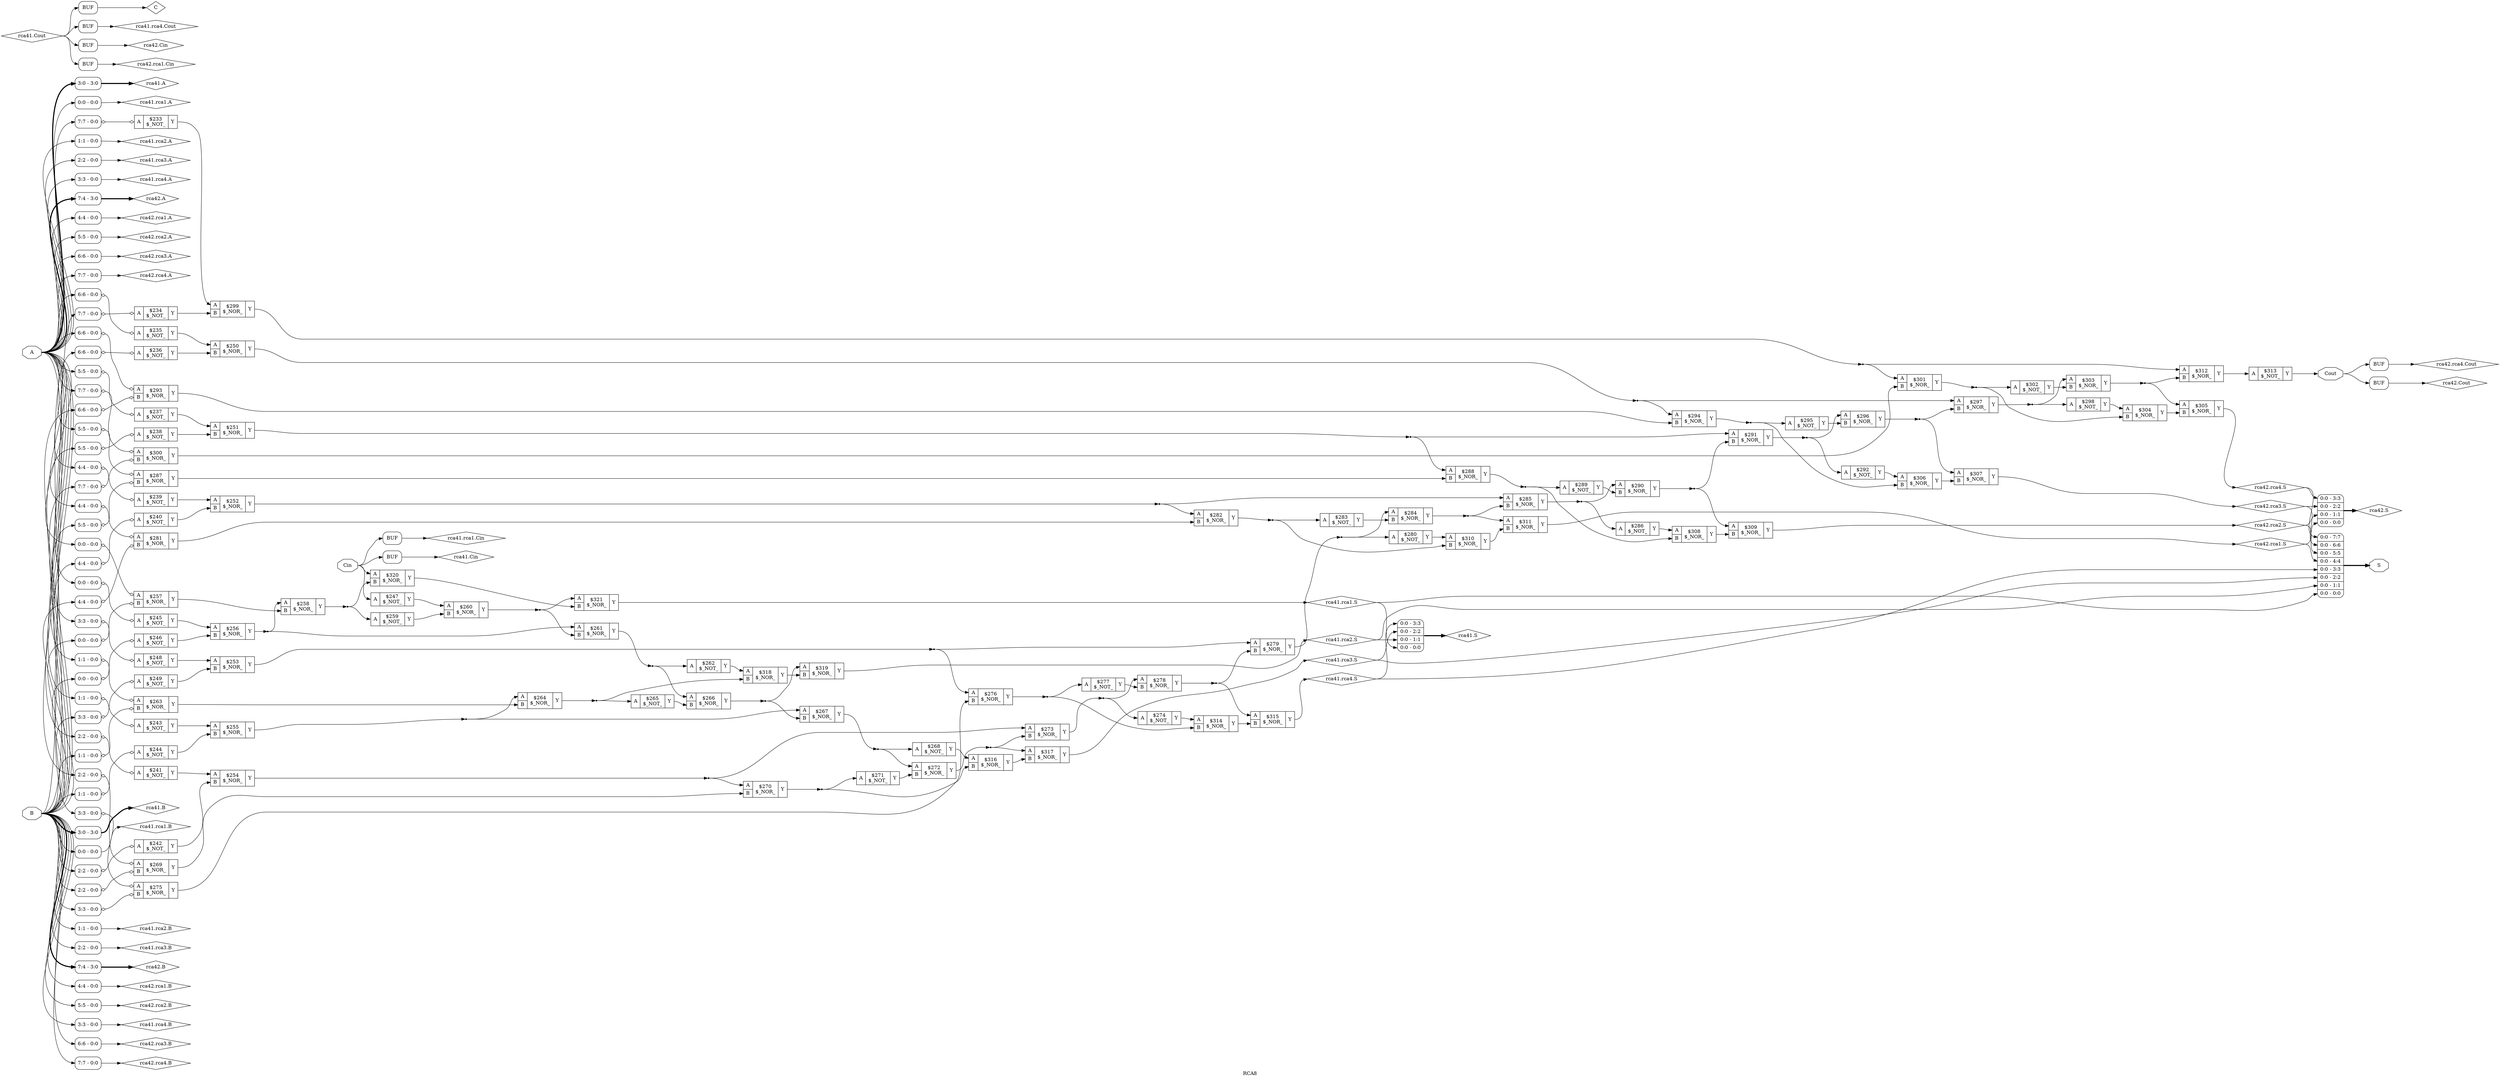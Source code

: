 digraph "RCA8" {
label="RCA8";
rankdir="LR";
remincross=true;
n81 [ shape=octagon, label="A", color="black", fontcolor="black" ];
n82 [ shape=octagon, label="B", color="black", fontcolor="black" ];
n83 [ shape=diamond, label="C", color="black", fontcolor="black" ];
n84 [ shape=octagon, label="Cin", color="black", fontcolor="black" ];
n85 [ shape=octagon, label="Cout", color="black", fontcolor="black" ];
n86 [ shape=octagon, label="S", color="black", fontcolor="black" ];
n87 [ shape=diamond, label="rca41.A", color="black", fontcolor="black" ];
n88 [ shape=diamond, label="rca41.B", color="black", fontcolor="black" ];
n89 [ shape=diamond, label="rca41.Cin", color="black", fontcolor="black" ];
n90 [ shape=diamond, label="rca41.Cout", color="black", fontcolor="black" ];
n91 [ shape=diamond, label="rca41.S", color="black", fontcolor="black" ];
n92 [ shape=diamond, label="rca41.rca1.A", color="black", fontcolor="black" ];
n93 [ shape=diamond, label="rca41.rca1.B", color="black", fontcolor="black" ];
n94 [ shape=diamond, label="rca41.rca1.Cin", color="black", fontcolor="black" ];
n95 [ shape=diamond, label="rca41.rca1.S", color="black", fontcolor="black" ];
n96 [ shape=diamond, label="rca41.rca2.A", color="black", fontcolor="black" ];
n97 [ shape=diamond, label="rca41.rca2.B", color="black", fontcolor="black" ];
n98 [ shape=diamond, label="rca41.rca2.S", color="black", fontcolor="black" ];
n99 [ shape=diamond, label="rca41.rca3.A", color="black", fontcolor="black" ];
n100 [ shape=diamond, label="rca41.rca3.B", color="black", fontcolor="black" ];
n101 [ shape=diamond, label="rca41.rca3.S", color="black", fontcolor="black" ];
n102 [ shape=diamond, label="rca41.rca4.A", color="black", fontcolor="black" ];
n103 [ shape=diamond, label="rca41.rca4.B", color="black", fontcolor="black" ];
n104 [ shape=diamond, label="rca41.rca4.Cout", color="black", fontcolor="black" ];
n105 [ shape=diamond, label="rca41.rca4.S", color="black", fontcolor="black" ];
n106 [ shape=diamond, label="rca42.A", color="black", fontcolor="black" ];
n107 [ shape=diamond, label="rca42.B", color="black", fontcolor="black" ];
n108 [ shape=diamond, label="rca42.Cin", color="black", fontcolor="black" ];
n109 [ shape=diamond, label="rca42.Cout", color="black", fontcolor="black" ];
n110 [ shape=diamond, label="rca42.S", color="black", fontcolor="black" ];
n111 [ shape=diamond, label="rca42.rca1.A", color="black", fontcolor="black" ];
n112 [ shape=diamond, label="rca42.rca1.B", color="black", fontcolor="black" ];
n113 [ shape=diamond, label="rca42.rca1.Cin", color="black", fontcolor="black" ];
n114 [ shape=diamond, label="rca42.rca1.S", color="black", fontcolor="black" ];
n115 [ shape=diamond, label="rca42.rca2.A", color="black", fontcolor="black" ];
n116 [ shape=diamond, label="rca42.rca2.B", color="black", fontcolor="black" ];
n117 [ shape=diamond, label="rca42.rca2.S", color="black", fontcolor="black" ];
n118 [ shape=diamond, label="rca42.rca3.A", color="black", fontcolor="black" ];
n119 [ shape=diamond, label="rca42.rca3.B", color="black", fontcolor="black" ];
n120 [ shape=diamond, label="rca42.rca3.S", color="black", fontcolor="black" ];
n121 [ shape=diamond, label="rca42.rca4.A", color="black", fontcolor="black" ];
n122 [ shape=diamond, label="rca42.rca4.B", color="black", fontcolor="black" ];
n123 [ shape=diamond, label="rca42.rca4.Cout", color="black", fontcolor="black" ];
n124 [ shape=diamond, label="rca42.rca4.S", color="black", fontcolor="black" ];
c126 [ shape=record, label="{{<p81> A}|$233\n$_NOT_|{<p125> Y}}" ];
x0 [ shape=record, style=rounded, label="<s0> 7:7 - 0:0 " ];
x0:e -> c126:p81:w [arrowhead=odiamond, arrowtail=odiamond, dir=both, color="black", label=""];
c127 [ shape=record, label="{{<p81> A}|$234\n$_NOT_|{<p125> Y}}" ];
x1 [ shape=record, style=rounded, label="<s0> 7:7 - 0:0 " ];
x1:e -> c127:p81:w [arrowhead=odiamond, arrowtail=odiamond, dir=both, color="black", label=""];
c128 [ shape=record, label="{{<p81> A}|$235\n$_NOT_|{<p125> Y}}" ];
x2 [ shape=record, style=rounded, label="<s0> 6:6 - 0:0 " ];
x2:e -> c128:p81:w [arrowhead=odiamond, arrowtail=odiamond, dir=both, color="black", label=""];
c129 [ shape=record, label="{{<p81> A}|$236\n$_NOT_|{<p125> Y}}" ];
x3 [ shape=record, style=rounded, label="<s0> 6:6 - 0:0 " ];
x3:e -> c129:p81:w [arrowhead=odiamond, arrowtail=odiamond, dir=both, color="black", label=""];
c130 [ shape=record, label="{{<p81> A}|$237\n$_NOT_|{<p125> Y}}" ];
x4 [ shape=record, style=rounded, label="<s0> 5:5 - 0:0 " ];
x4:e -> c130:p81:w [arrowhead=odiamond, arrowtail=odiamond, dir=both, color="black", label=""];
c131 [ shape=record, label="{{<p81> A}|$238\n$_NOT_|{<p125> Y}}" ];
x5 [ shape=record, style=rounded, label="<s0> 5:5 - 0:0 " ];
x5:e -> c131:p81:w [arrowhead=odiamond, arrowtail=odiamond, dir=both, color="black", label=""];
c132 [ shape=record, label="{{<p81> A}|$239\n$_NOT_|{<p125> Y}}" ];
x6 [ shape=record, style=rounded, label="<s0> 4:4 - 0:0 " ];
x6:e -> c132:p81:w [arrowhead=odiamond, arrowtail=odiamond, dir=both, color="black", label=""];
c133 [ shape=record, label="{{<p81> A}|$240\n$_NOT_|{<p125> Y}}" ];
x7 [ shape=record, style=rounded, label="<s0> 4:4 - 0:0 " ];
x7:e -> c133:p81:w [arrowhead=odiamond, arrowtail=odiamond, dir=both, color="black", label=""];
c134 [ shape=record, label="{{<p81> A}|$241\n$_NOT_|{<p125> Y}}" ];
x8 [ shape=record, style=rounded, label="<s0> 2:2 - 0:0 " ];
x8:e -> c134:p81:w [arrowhead=odiamond, arrowtail=odiamond, dir=both, color="black", label=""];
c135 [ shape=record, label="{{<p81> A}|$242\n$_NOT_|{<p125> Y}}" ];
x9 [ shape=record, style=rounded, label="<s0> 2:2 - 0:0 " ];
x9:e -> c135:p81:w [arrowhead=odiamond, arrowtail=odiamond, dir=both, color="black", label=""];
c136 [ shape=record, label="{{<p81> A}|$243\n$_NOT_|{<p125> Y}}" ];
x10 [ shape=record, style=rounded, label="<s0> 1:1 - 0:0 " ];
x10:e -> c136:p81:w [arrowhead=odiamond, arrowtail=odiamond, dir=both, color="black", label=""];
c137 [ shape=record, label="{{<p81> A}|$244\n$_NOT_|{<p125> Y}}" ];
x11 [ shape=record, style=rounded, label="<s0> 1:1 - 0:0 " ];
x11:e -> c137:p81:w [arrowhead=odiamond, arrowtail=odiamond, dir=both, color="black", label=""];
c138 [ shape=record, label="{{<p81> A}|$245\n$_NOT_|{<p125> Y}}" ];
x12 [ shape=record, style=rounded, label="<s0> 0:0 - 0:0 " ];
x12:e -> c138:p81:w [arrowhead=odiamond, arrowtail=odiamond, dir=both, color="black", label=""];
c139 [ shape=record, label="{{<p81> A}|$246\n$_NOT_|{<p125> Y}}" ];
x13 [ shape=record, style=rounded, label="<s0> 0:0 - 0:0 " ];
x13:e -> c139:p81:w [arrowhead=odiamond, arrowtail=odiamond, dir=both, color="black", label=""];
c140 [ shape=record, label="{{<p81> A}|$247\n$_NOT_|{<p125> Y}}" ];
c141 [ shape=record, label="{{<p81> A}|$248\n$_NOT_|{<p125> Y}}" ];
x14 [ shape=record, style=rounded, label="<s0> 3:3 - 0:0 " ];
x14:e -> c141:p81:w [arrowhead=odiamond, arrowtail=odiamond, dir=both, color="black", label=""];
c142 [ shape=record, label="{{<p81> A}|$249\n$_NOT_|{<p125> Y}}" ];
x15 [ shape=record, style=rounded, label="<s0> 3:3 - 0:0 " ];
x15:e -> c142:p81:w [arrowhead=odiamond, arrowtail=odiamond, dir=both, color="black", label=""];
c143 [ shape=record, label="{{<p81> A|<p82> B}|$250\n$_NOR_|{<p125> Y}}" ];
c144 [ shape=record, label="{{<p81> A|<p82> B}|$251\n$_NOR_|{<p125> Y}}" ];
c145 [ shape=record, label="{{<p81> A|<p82> B}|$252\n$_NOR_|{<p125> Y}}" ];
c146 [ shape=record, label="{{<p81> A|<p82> B}|$253\n$_NOR_|{<p125> Y}}" ];
c147 [ shape=record, label="{{<p81> A|<p82> B}|$254\n$_NOR_|{<p125> Y}}" ];
c148 [ shape=record, label="{{<p81> A|<p82> B}|$255\n$_NOR_|{<p125> Y}}" ];
c149 [ shape=record, label="{{<p81> A|<p82> B}|$256\n$_NOR_|{<p125> Y}}" ];
c150 [ shape=record, label="{{<p81> A|<p82> B}|$257\n$_NOR_|{<p125> Y}}" ];
x16 [ shape=record, style=rounded, label="<s0> 0:0 - 0:0 " ];
x16:e -> c150:p81:w [arrowhead=odiamond, arrowtail=odiamond, dir=both, color="black", label=""];
x17 [ shape=record, style=rounded, label="<s0> 0:0 - 0:0 " ];
x17:e -> c150:p82:w [arrowhead=odiamond, arrowtail=odiamond, dir=both, color="black", label=""];
c151 [ shape=record, label="{{<p81> A|<p82> B}|$258\n$_NOR_|{<p125> Y}}" ];
c152 [ shape=record, label="{{<p81> A}|$259\n$_NOT_|{<p125> Y}}" ];
c153 [ shape=record, label="{{<p81> A|<p82> B}|$260\n$_NOR_|{<p125> Y}}" ];
c154 [ shape=record, label="{{<p81> A|<p82> B}|$261\n$_NOR_|{<p125> Y}}" ];
c155 [ shape=record, label="{{<p81> A}|$262\n$_NOT_|{<p125> Y}}" ];
c156 [ shape=record, label="{{<p81> A|<p82> B}|$263\n$_NOR_|{<p125> Y}}" ];
x18 [ shape=record, style=rounded, label="<s0> 1:1 - 0:0 " ];
x18:e -> c156:p81:w [arrowhead=odiamond, arrowtail=odiamond, dir=both, color="black", label=""];
x19 [ shape=record, style=rounded, label="<s0> 1:1 - 0:0 " ];
x19:e -> c156:p82:w [arrowhead=odiamond, arrowtail=odiamond, dir=both, color="black", label=""];
c157 [ shape=record, label="{{<p81> A|<p82> B}|$264\n$_NOR_|{<p125> Y}}" ];
c158 [ shape=record, label="{{<p81> A}|$265\n$_NOT_|{<p125> Y}}" ];
c159 [ shape=record, label="{{<p81> A|<p82> B}|$266\n$_NOR_|{<p125> Y}}" ];
c160 [ shape=record, label="{{<p81> A|<p82> B}|$267\n$_NOR_|{<p125> Y}}" ];
c161 [ shape=record, label="{{<p81> A}|$268\n$_NOT_|{<p125> Y}}" ];
c162 [ shape=record, label="{{<p81> A|<p82> B}|$269\n$_NOR_|{<p125> Y}}" ];
x20 [ shape=record, style=rounded, label="<s0> 2:2 - 0:0 " ];
x20:e -> c162:p81:w [arrowhead=odiamond, arrowtail=odiamond, dir=both, color="black", label=""];
x21 [ shape=record, style=rounded, label="<s0> 2:2 - 0:0 " ];
x21:e -> c162:p82:w [arrowhead=odiamond, arrowtail=odiamond, dir=both, color="black", label=""];
c163 [ shape=record, label="{{<p81> A|<p82> B}|$270\n$_NOR_|{<p125> Y}}" ];
c164 [ shape=record, label="{{<p81> A}|$271\n$_NOT_|{<p125> Y}}" ];
c165 [ shape=record, label="{{<p81> A|<p82> B}|$272\n$_NOR_|{<p125> Y}}" ];
c166 [ shape=record, label="{{<p81> A|<p82> B}|$273\n$_NOR_|{<p125> Y}}" ];
c167 [ shape=record, label="{{<p81> A}|$274\n$_NOT_|{<p125> Y}}" ];
c168 [ shape=record, label="{{<p81> A|<p82> B}|$275\n$_NOR_|{<p125> Y}}" ];
x22 [ shape=record, style=rounded, label="<s0> 3:3 - 0:0 " ];
x22:e -> c168:p81:w [arrowhead=odiamond, arrowtail=odiamond, dir=both, color="black", label=""];
x23 [ shape=record, style=rounded, label="<s0> 3:3 - 0:0 " ];
x23:e -> c168:p82:w [arrowhead=odiamond, arrowtail=odiamond, dir=both, color="black", label=""];
c169 [ shape=record, label="{{<p81> A|<p82> B}|$276\n$_NOR_|{<p125> Y}}" ];
c170 [ shape=record, label="{{<p81> A}|$277\n$_NOT_|{<p125> Y}}" ];
c171 [ shape=record, label="{{<p81> A|<p82> B}|$278\n$_NOR_|{<p125> Y}}" ];
c172 [ shape=record, label="{{<p81> A|<p82> B}|$279\n$_NOR_|{<p125> Y}}" ];
c173 [ shape=record, label="{{<p81> A}|$280\n$_NOT_|{<p125> Y}}" ];
c174 [ shape=record, label="{{<p81> A|<p82> B}|$281\n$_NOR_|{<p125> Y}}" ];
x24 [ shape=record, style=rounded, label="<s0> 4:4 - 0:0 " ];
x24:e -> c174:p81:w [arrowhead=odiamond, arrowtail=odiamond, dir=both, color="black", label=""];
x25 [ shape=record, style=rounded, label="<s0> 4:4 - 0:0 " ];
x25:e -> c174:p82:w [arrowhead=odiamond, arrowtail=odiamond, dir=both, color="black", label=""];
c175 [ shape=record, label="{{<p81> A|<p82> B}|$282\n$_NOR_|{<p125> Y}}" ];
c176 [ shape=record, label="{{<p81> A}|$283\n$_NOT_|{<p125> Y}}" ];
c177 [ shape=record, label="{{<p81> A|<p82> B}|$284\n$_NOR_|{<p125> Y}}" ];
c178 [ shape=record, label="{{<p81> A|<p82> B}|$285\n$_NOR_|{<p125> Y}}" ];
c179 [ shape=record, label="{{<p81> A}|$286\n$_NOT_|{<p125> Y}}" ];
c180 [ shape=record, label="{{<p81> A|<p82> B}|$287\n$_NOR_|{<p125> Y}}" ];
x26 [ shape=record, style=rounded, label="<s0> 5:5 - 0:0 " ];
x26:e -> c180:p81:w [arrowhead=odiamond, arrowtail=odiamond, dir=both, color="black", label=""];
x27 [ shape=record, style=rounded, label="<s0> 5:5 - 0:0 " ];
x27:e -> c180:p82:w [arrowhead=odiamond, arrowtail=odiamond, dir=both, color="black", label=""];
c181 [ shape=record, label="{{<p81> A|<p82> B}|$288\n$_NOR_|{<p125> Y}}" ];
c182 [ shape=record, label="{{<p81> A}|$289\n$_NOT_|{<p125> Y}}" ];
c183 [ shape=record, label="{{<p81> A|<p82> B}|$290\n$_NOR_|{<p125> Y}}" ];
c184 [ shape=record, label="{{<p81> A|<p82> B}|$291\n$_NOR_|{<p125> Y}}" ];
c185 [ shape=record, label="{{<p81> A}|$292\n$_NOT_|{<p125> Y}}" ];
c186 [ shape=record, label="{{<p81> A|<p82> B}|$293\n$_NOR_|{<p125> Y}}" ];
x28 [ shape=record, style=rounded, label="<s0> 6:6 - 0:0 " ];
x28:e -> c186:p81:w [arrowhead=odiamond, arrowtail=odiamond, dir=both, color="black", label=""];
x29 [ shape=record, style=rounded, label="<s0> 6:6 - 0:0 " ];
x29:e -> c186:p82:w [arrowhead=odiamond, arrowtail=odiamond, dir=both, color="black", label=""];
c187 [ shape=record, label="{{<p81> A|<p82> B}|$294\n$_NOR_|{<p125> Y}}" ];
c188 [ shape=record, label="{{<p81> A}|$295\n$_NOT_|{<p125> Y}}" ];
c189 [ shape=record, label="{{<p81> A|<p82> B}|$296\n$_NOR_|{<p125> Y}}" ];
c190 [ shape=record, label="{{<p81> A|<p82> B}|$297\n$_NOR_|{<p125> Y}}" ];
c191 [ shape=record, label="{{<p81> A}|$298\n$_NOT_|{<p125> Y}}" ];
c192 [ shape=record, label="{{<p81> A|<p82> B}|$299\n$_NOR_|{<p125> Y}}" ];
c193 [ shape=record, label="{{<p81> A|<p82> B}|$300\n$_NOR_|{<p125> Y}}" ];
x30 [ shape=record, style=rounded, label="<s0> 7:7 - 0:0 " ];
x30:e -> c193:p81:w [arrowhead=odiamond, arrowtail=odiamond, dir=both, color="black", label=""];
x31 [ shape=record, style=rounded, label="<s0> 7:7 - 0:0 " ];
x31:e -> c193:p82:w [arrowhead=odiamond, arrowtail=odiamond, dir=both, color="black", label=""];
c194 [ shape=record, label="{{<p81> A|<p82> B}|$301\n$_NOR_|{<p125> Y}}" ];
c195 [ shape=record, label="{{<p81> A}|$302\n$_NOT_|{<p125> Y}}" ];
c196 [ shape=record, label="{{<p81> A|<p82> B}|$303\n$_NOR_|{<p125> Y}}" ];
c197 [ shape=record, label="{{<p81> A|<p82> B}|$304\n$_NOR_|{<p125> Y}}" ];
c198 [ shape=record, label="{{<p81> A|<p82> B}|$305\n$_NOR_|{<p125> Y}}" ];
c199 [ shape=record, label="{{<p81> A|<p82> B}|$306\n$_NOR_|{<p125> Y}}" ];
c200 [ shape=record, label="{{<p81> A|<p82> B}|$307\n$_NOR_|{<p125> Y}}" ];
c201 [ shape=record, label="{{<p81> A|<p82> B}|$308\n$_NOR_|{<p125> Y}}" ];
c202 [ shape=record, label="{{<p81> A|<p82> B}|$309\n$_NOR_|{<p125> Y}}" ];
c203 [ shape=record, label="{{<p81> A|<p82> B}|$310\n$_NOR_|{<p125> Y}}" ];
c204 [ shape=record, label="{{<p81> A|<p82> B}|$311\n$_NOR_|{<p125> Y}}" ];
c205 [ shape=record, label="{{<p81> A|<p82> B}|$312\n$_NOR_|{<p125> Y}}" ];
c206 [ shape=record, label="{{<p81> A}|$313\n$_NOT_|{<p125> Y}}" ];
c207 [ shape=record, label="{{<p81> A|<p82> B}|$314\n$_NOR_|{<p125> Y}}" ];
c208 [ shape=record, label="{{<p81> A|<p82> B}|$315\n$_NOR_|{<p125> Y}}" ];
c209 [ shape=record, label="{{<p81> A|<p82> B}|$316\n$_NOR_|{<p125> Y}}" ];
c210 [ shape=record, label="{{<p81> A|<p82> B}|$317\n$_NOR_|{<p125> Y}}" ];
c211 [ shape=record, label="{{<p81> A|<p82> B}|$318\n$_NOR_|{<p125> Y}}" ];
c212 [ shape=record, label="{{<p81> A|<p82> B}|$319\n$_NOR_|{<p125> Y}}" ];
c213 [ shape=record, label="{{<p81> A|<p82> B}|$320\n$_NOR_|{<p125> Y}}" ];
c214 [ shape=record, label="{{<p81> A|<p82> B}|$321\n$_NOR_|{<p125> Y}}" ];
x32 [shape=box, style=rounded, label="BUF"];
x33 [ shape=record, style=rounded, label="<s7> 0:0 - 7:7 |<s6> 0:0 - 6:6 |<s5> 0:0 - 5:5 |<s4> 0:0 - 4:4 |<s3> 0:0 - 3:3 |<s2> 0:0 - 2:2 |<s1> 0:0 - 1:1 |<s0> 0:0 - 0:0 " ];
x34 [ shape=record, style=rounded, label="<s0> 3:0 - 3:0 " ];
x35 [ shape=record, style=rounded, label="<s0> 3:0 - 3:0 " ];
x36 [shape=box, style=rounded, label="BUF"];
x37 [ shape=record, style=rounded, label="<s3> 0:0 - 3:3 |<s2> 0:0 - 2:2 |<s1> 0:0 - 1:1 |<s0> 0:0 - 0:0 " ];
x38 [ shape=record, style=rounded, label="<s0> 0:0 - 0:0 " ];
x39 [ shape=record, style=rounded, label="<s0> 0:0 - 0:0 " ];
x40 [shape=box, style=rounded, label="BUF"];
x41 [ shape=record, style=rounded, label="<s0> 1:1 - 0:0 " ];
x42 [ shape=record, style=rounded, label="<s0> 1:1 - 0:0 " ];
x43 [ shape=record, style=rounded, label="<s0> 2:2 - 0:0 " ];
x44 [ shape=record, style=rounded, label="<s0> 2:2 - 0:0 " ];
x45 [ shape=record, style=rounded, label="<s0> 3:3 - 0:0 " ];
x46 [ shape=record, style=rounded, label="<s0> 3:3 - 0:0 " ];
x47 [shape=box, style=rounded, label="BUF"];
x48 [ shape=record, style=rounded, label="<s0> 7:4 - 3:0 " ];
x49 [ shape=record, style=rounded, label="<s0> 7:4 - 3:0 " ];
x50 [shape=box, style=rounded, label="BUF"];
x51 [shape=box, style=rounded, label="BUF"];
x52 [ shape=record, style=rounded, label="<s3> 0:0 - 3:3 |<s2> 0:0 - 2:2 |<s1> 0:0 - 1:1 |<s0> 0:0 - 0:0 " ];
x53 [ shape=record, style=rounded, label="<s0> 4:4 - 0:0 " ];
x54 [ shape=record, style=rounded, label="<s0> 4:4 - 0:0 " ];
x55 [shape=box, style=rounded, label="BUF"];
x56 [ shape=record, style=rounded, label="<s0> 5:5 - 0:0 " ];
x57 [ shape=record, style=rounded, label="<s0> 5:5 - 0:0 " ];
x58 [ shape=record, style=rounded, label="<s0> 6:6 - 0:0 " ];
x59 [ shape=record, style=rounded, label="<s0> 6:6 - 0:0 " ];
x60 [ shape=record, style=rounded, label="<s0> 7:7 - 0:0 " ];
x61 [ shape=record, style=rounded, label="<s0> 7:7 - 0:0 " ];
x62 [shape=box, style=rounded, label="BUF"];
c199:p125:e -> c200:p82:w [color="black", label=""];
c127:p125:e -> c192:p82:w [color="black", label=""];
x44:e -> n100:w [color="black", label=""];
c210:p125:e -> n101:w [color="black", label=""];
n101:e -> x33:s2:w [color="black", label=""];
n101:e -> x37:s2:w [color="black", label=""];
x45:e -> n102:w [color="black", label=""];
x46:e -> n103:w [color="black", label=""];
x47:e:e -> n104:w [color="black", label=""];
c208:p125:e -> n105:w [color="black", label=""];
n105:e -> x33:s3:w [color="black", label=""];
n105:e -> x37:s3:w [color="black", label=""];
x48:e -> n106:w [color="black", style="setlinewidth(3)", label=""];
x49:e -> n107:w [color="black", style="setlinewidth(3)", label=""];
x50:e:e -> n108:w [color="black", label=""];
x51:e:e -> n109:w [color="black", label=""];
c128:p125:e -> c143:p81:w [color="black", label=""];
x52:e -> n110:w [color="black", style="setlinewidth(3)", label=""];
x53:e -> n111:w [color="black", label=""];
x54:e -> n112:w [color="black", label=""];
x55:e:e -> n113:w [color="black", label=""];
c204:p125:e -> n114:w [color="black", label=""];
n114:e -> x33:s4:w [color="black", label=""];
n114:e -> x52:s0:w [color="black", label=""];
x56:e -> n115:w [color="black", label=""];
x57:e -> n116:w [color="black", label=""];
c202:p125:e -> n117:w [color="black", label=""];
n117:e -> x33:s5:w [color="black", label=""];
n117:e -> x52:s1:w [color="black", label=""];
x58:e -> n118:w [color="black", label=""];
x59:e -> n119:w [color="black", label=""];
c129:p125:e -> c143:p82:w [color="black", label=""];
c200:p125:e -> n120:w [color="black", label=""];
n120:e -> x33:s6:w [color="black", label=""];
n120:e -> x52:s2:w [color="black", label=""];
x60:e -> n121:w [color="black", label=""];
x61:e -> n122:w [color="black", label=""];
x62:e:e -> n123:w [color="black", label=""];
c198:p125:e -> n124:w [color="black", label=""];
n124:e -> x33:s7:w [color="black", label=""];
n124:e -> x52:s3:w [color="black", label=""];
c130:p125:e -> c144:p81:w [color="black", label=""];
c131:p125:e -> c144:p82:w [color="black", label=""];
c132:p125:e -> c145:p81:w [color="black", label=""];
c133:p125:e -> c145:p82:w [color="black", label=""];
c134:p125:e -> c147:p81:w [color="black", label=""];
c135:p125:e -> c147:p82:w [color="black", label=""];
c136:p125:e -> c148:p81:w [color="black", label=""];
c201:p125:e -> c202:p82:w [color="black", label=""];
c137:p125:e -> c148:p82:w [color="black", label=""];
c138:p125:e -> c149:p81:w [color="black", label=""];
c139:p125:e -> c149:p82:w [color="black", label=""];
c140:p125:e -> c153:p81:w [color="black", label=""];
c141:p125:e -> c146:p81:w [color="black", label=""];
c142:p125:e -> c146:p82:w [color="black", label=""];
n26 [ shape=point ];
c143:p125:e -> n26:w [color="black", label=""];
n26:e -> c187:p81:w [color="black", label=""];
n26:e -> c190:p81:w [color="black", label=""];
n27 [ shape=point ];
c144:p125:e -> n27:w [color="black", label=""];
n27:e -> c181:p81:w [color="black", label=""];
n27:e -> c184:p81:w [color="black", label=""];
n28 [ shape=point ];
c145:p125:e -> n28:w [color="black", label=""];
n28:e -> c175:p81:w [color="black", label=""];
n28:e -> c178:p81:w [color="black", label=""];
n29 [ shape=point ];
c146:p125:e -> n29:w [color="black", label=""];
n29:e -> c169:p81:w [color="black", label=""];
n29:e -> c172:p81:w [color="black", label=""];
c203:p125:e -> c204:p82:w [color="black", label=""];
n30 [ shape=point ];
c147:p125:e -> n30:w [color="black", label=""];
n30:e -> c163:p81:w [color="black", label=""];
n30:e -> c166:p81:w [color="black", label=""];
n31 [ shape=point ];
c148:p125:e -> n31:w [color="black", label=""];
n31:e -> c157:p81:w [color="black", label=""];
n31:e -> c160:p81:w [color="black", label=""];
n32 [ shape=point ];
c149:p125:e -> n32:w [color="black", label=""];
n32:e -> c151:p81:w [color="black", label=""];
n32:e -> c154:p81:w [color="black", label=""];
c150:p125:e -> c151:p82:w [color="black", label=""];
n34 [ shape=point ];
c151:p125:e -> n34:w [color="black", label=""];
n34:e -> c152:p81:w [color="black", label=""];
n34:e -> c213:p82:w [color="black", label=""];
c152:p125:e -> c153:p82:w [color="black", label=""];
n36 [ shape=point ];
c153:p125:e -> n36:w [color="black", label=""];
n36:e -> c154:p82:w [color="black", label=""];
n36:e -> c214:p81:w [color="black", label=""];
n37 [ shape=point ];
c154:p125:e -> n37:w [color="black", label=""];
n37:e -> c155:p81:w [color="black", label=""];
n37:e -> c159:p81:w [color="black", label=""];
c155:p125:e -> c211:p81:w [color="black", label=""];
c156:p125:e -> c157:p82:w [color="black", label=""];
c205:p125:e -> c206:p81:w [color="black", label=""];
n40 [ shape=point ];
c157:p125:e -> n40:w [color="black", label=""];
n40:e -> c158:p81:w [color="black", label=""];
n40:e -> c211:p82:w [color="black", label=""];
c158:p125:e -> c159:p82:w [color="black", label=""];
n42 [ shape=point ];
c159:p125:e -> n42:w [color="black", label=""];
n42:e -> c160:p82:w [color="black", label=""];
n42:e -> c212:p81:w [color="black", label=""];
n43 [ shape=point ];
c160:p125:e -> n43:w [color="black", label=""];
n43:e -> c161:p81:w [color="black", label=""];
n43:e -> c165:p81:w [color="black", label=""];
c161:p125:e -> c209:p81:w [color="black", label=""];
c162:p125:e -> c163:p82:w [color="black", label=""];
n46 [ shape=point ];
c163:p125:e -> n46:w [color="black", label=""];
n46:e -> c164:p81:w [color="black", label=""];
n46:e -> c209:p82:w [color="black", label=""];
c164:p125:e -> c165:p82:w [color="black", label=""];
n48 [ shape=point ];
c165:p125:e -> n48:w [color="black", label=""];
n48:e -> c166:p82:w [color="black", label=""];
n48:e -> c210:p81:w [color="black", label=""];
n49 [ shape=point ];
c166:p125:e -> n49:w [color="black", label=""];
n49:e -> c167:p81:w [color="black", label=""];
n49:e -> c171:p81:w [color="black", label=""];
c207:p125:e -> c208:p82:w [color="black", label=""];
c167:p125:e -> c207:p81:w [color="black", label=""];
c168:p125:e -> c169:p82:w [color="black", label=""];
n52 [ shape=point ];
c169:p125:e -> n52:w [color="black", label=""];
n52:e -> c170:p81:w [color="black", label=""];
n52:e -> c207:p82:w [color="black", label=""];
c170:p125:e -> c171:p82:w [color="black", label=""];
n54 [ shape=point ];
c171:p125:e -> n54:w [color="black", label=""];
n54:e -> c172:p82:w [color="black", label=""];
n54:e -> c208:p81:w [color="black", label=""];
n55 [ shape=point ];
c172:p125:e -> n55:w [color="black", label=""];
n55:e -> c173:p81:w [color="black", label=""];
n55:e -> c177:p81:w [color="black", label=""];
c173:p125:e -> c203:p81:w [color="black", label=""];
c174:p125:e -> c175:p82:w [color="black", label=""];
n58 [ shape=point ];
c175:p125:e -> n58:w [color="black", label=""];
n58:e -> c176:p81:w [color="black", label=""];
n58:e -> c203:p82:w [color="black", label=""];
c176:p125:e -> c177:p82:w [color="black", label=""];
c209:p125:e -> c210:p82:w [color="black", label=""];
n60 [ shape=point ];
c177:p125:e -> n60:w [color="black", label=""];
n60:e -> c178:p82:w [color="black", label=""];
n60:e -> c204:p81:w [color="black", label=""];
n61 [ shape=point ];
c178:p125:e -> n61:w [color="black", label=""];
n61:e -> c179:p81:w [color="black", label=""];
n61:e -> c183:p81:w [color="black", label=""];
c179:p125:e -> c201:p81:w [color="black", label=""];
c180:p125:e -> c181:p82:w [color="black", label=""];
n64 [ shape=point ];
c181:p125:e -> n64:w [color="black", label=""];
n64:e -> c182:p81:w [color="black", label=""];
n64:e -> c201:p82:w [color="black", label=""];
c182:p125:e -> c183:p82:w [color="black", label=""];
n66 [ shape=point ];
c183:p125:e -> n66:w [color="black", label=""];
n66:e -> c184:p82:w [color="black", label=""];
n66:e -> c202:p81:w [color="black", label=""];
n67 [ shape=point ];
c184:p125:e -> n67:w [color="black", label=""];
n67:e -> c185:p81:w [color="black", label=""];
n67:e -> c189:p81:w [color="black", label=""];
c185:p125:e -> c199:p81:w [color="black", label=""];
c186:p125:e -> c187:p82:w [color="black", label=""];
c211:p125:e -> c212:p82:w [color="black", label=""];
n70 [ shape=point ];
c187:p125:e -> n70:w [color="black", label=""];
n70:e -> c188:p81:w [color="black", label=""];
n70:e -> c199:p82:w [color="black", label=""];
c188:p125:e -> c189:p82:w [color="black", label=""];
n72 [ shape=point ];
c189:p125:e -> n72:w [color="black", label=""];
n72:e -> c190:p82:w [color="black", label=""];
n72:e -> c200:p81:w [color="black", label=""];
n73 [ shape=point ];
c190:p125:e -> n73:w [color="black", label=""];
n73:e -> c191:p81:w [color="black", label=""];
n73:e -> c196:p81:w [color="black", label=""];
c191:p125:e -> c197:p81:w [color="black", label=""];
n75 [ shape=point ];
c192:p125:e -> n75:w [color="black", label=""];
n75:e -> c194:p81:w [color="black", label=""];
n75:e -> c205:p81:w [color="black", label=""];
c193:p125:e -> c194:p82:w [color="black", label=""];
n77 [ shape=point ];
c194:p125:e -> n77:w [color="black", label=""];
n77:e -> c195:p81:w [color="black", label=""];
n77:e -> c197:p82:w [color="black", label=""];
c195:p125:e -> c196:p82:w [color="black", label=""];
n79 [ shape=point ];
c196:p125:e -> n79:w [color="black", label=""];
n79:e -> c198:p81:w [color="black", label=""];
n79:e -> c205:p82:w [color="black", label=""];
c213:p125:e -> c214:p82:w [color="black", label=""];
c197:p125:e -> c198:p82:w [color="black", label=""];
n81:e -> x0:s0:w [color="black", label=""];
n81:e -> x10:s0:w [color="black", label=""];
n81:e -> x12:s0:w [color="black", label=""];
n81:e -> x14:s0:w [color="black", label=""];
n81:e -> x16:s0:w [color="black", label=""];
n81:e -> x18:s0:w [color="black", label=""];
n81:e -> x20:s0:w [color="black", label=""];
n81:e -> x22:s0:w [color="black", label=""];
n81:e -> x24:s0:w [color="black", label=""];
n81:e -> x26:s0:w [color="black", label=""];
n81:e -> x28:s0:w [color="black", label=""];
n81:e -> x2:s0:w [color="black", label=""];
n81:e -> x30:s0:w [color="black", label=""];
n81:e -> x34:s0:w [color="black", style="setlinewidth(3)", label=""];
n81:e -> x38:s0:w [color="black", label=""];
n81:e -> x41:s0:w [color="black", label=""];
n81:e -> x43:s0:w [color="black", label=""];
n81:e -> x45:s0:w [color="black", label=""];
n81:e -> x48:s0:w [color="black", style="setlinewidth(3)", label=""];
n81:e -> x4:s0:w [color="black", label=""];
n81:e -> x53:s0:w [color="black", label=""];
n81:e -> x56:s0:w [color="black", label=""];
n81:e -> x58:s0:w [color="black", label=""];
n81:e -> x60:s0:w [color="black", label=""];
n81:e -> x6:s0:w [color="black", label=""];
n81:e -> x8:s0:w [color="black", label=""];
n82:e -> x11:s0:w [color="black", label=""];
n82:e -> x13:s0:w [color="black", label=""];
n82:e -> x15:s0:w [color="black", label=""];
n82:e -> x17:s0:w [color="black", label=""];
n82:e -> x19:s0:w [color="black", label=""];
n82:e -> x1:s0:w [color="black", label=""];
n82:e -> x21:s0:w [color="black", label=""];
n82:e -> x23:s0:w [color="black", label=""];
n82:e -> x25:s0:w [color="black", label=""];
n82:e -> x27:s0:w [color="black", label=""];
n82:e -> x29:s0:w [color="black", label=""];
n82:e -> x31:s0:w [color="black", label=""];
n82:e -> x35:s0:w [color="black", style="setlinewidth(3)", label=""];
n82:e -> x39:s0:w [color="black", label=""];
n82:e -> x3:s0:w [color="black", label=""];
n82:e -> x42:s0:w [color="black", label=""];
n82:e -> x44:s0:w [color="black", label=""];
n82:e -> x46:s0:w [color="black", label=""];
n82:e -> x49:s0:w [color="black", style="setlinewidth(3)", label=""];
n82:e -> x54:s0:w [color="black", label=""];
n82:e -> x57:s0:w [color="black", label=""];
n82:e -> x59:s0:w [color="black", label=""];
n82:e -> x5:s0:w [color="black", label=""];
n82:e -> x61:s0:w [color="black", label=""];
n82:e -> x7:s0:w [color="black", label=""];
n82:e -> x9:s0:w [color="black", label=""];
x32:e:e -> n83:w [color="black", label=""];
n84:e -> c140:p81:w [color="black", label=""];
n84:e -> c213:p81:w [color="black", label=""];
n84:e -> x36:w:w [color="black", label=""];
n84:e -> x40:w:w [color="black", label=""];
c206:p125:e -> n85:w [color="black", label=""];
n85:e -> x51:w:w [color="black", label=""];
n85:e -> x62:w:w [color="black", label=""];
x33:e -> n86:w [color="black", style="setlinewidth(3)", label=""];
x34:e -> n87:w [color="black", style="setlinewidth(3)", label=""];
x35:e -> n88:w [color="black", style="setlinewidth(3)", label=""];
x36:e:e -> n89:w [color="black", label=""];
c126:p125:e -> c192:p81:w [color="black", label=""];
n90:e -> x32:w:w [color="black", label=""];
n90:e -> x47:w:w [color="black", label=""];
n90:e -> x50:w:w [color="black", label=""];
n90:e -> x55:w:w [color="black", label=""];
x37:e -> n91:w [color="black", style="setlinewidth(3)", label=""];
x38:e -> n92:w [color="black", label=""];
x39:e -> n93:w [color="black", label=""];
x40:e:e -> n94:w [color="black", label=""];
c214:p125:e -> n95:w [color="black", label=""];
n95:e -> x33:s0:w [color="black", label=""];
n95:e -> x37:s0:w [color="black", label=""];
x41:e -> n96:w [color="black", label=""];
x42:e -> n97:w [color="black", label=""];
c212:p125:e -> n98:w [color="black", label=""];
n98:e -> x33:s1:w [color="black", label=""];
n98:e -> x37:s1:w [color="black", label=""];
x43:e -> n99:w [color="black", label=""];
}
